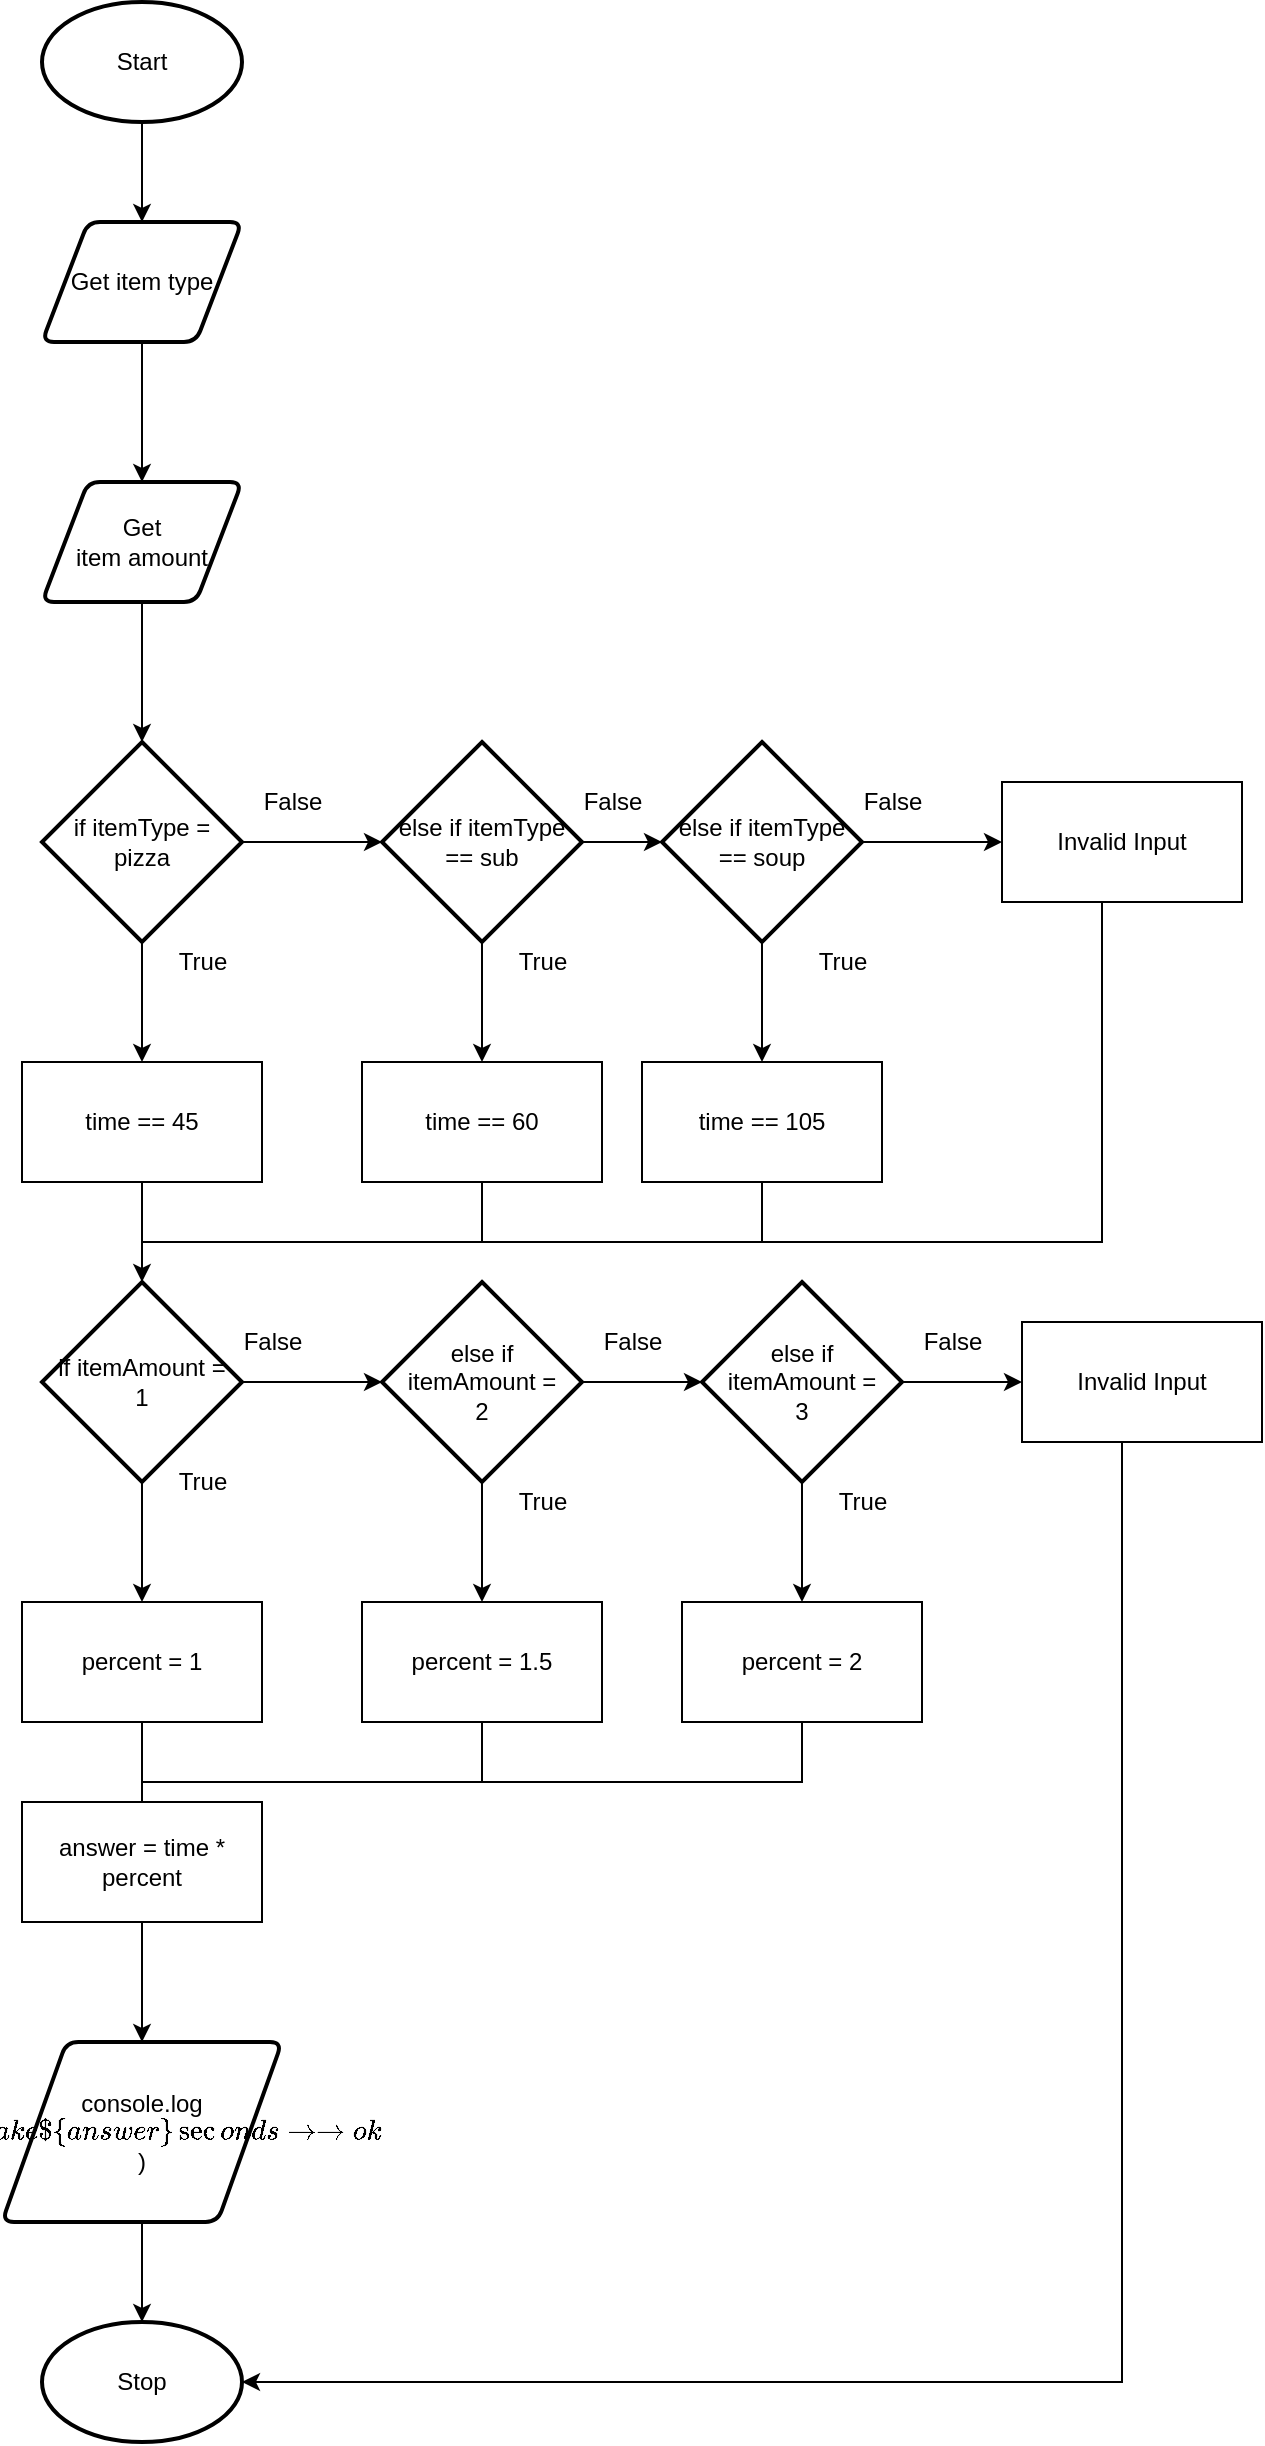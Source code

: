 <mxfile>
    <diagram id="Ba2hcxo2JjBfXLcQa--d" name="Page-1">
        <mxGraphModel dx="834" dy="711" grid="1" gridSize="10" guides="1" tooltips="1" connect="1" arrows="1" fold="1" page="1" pageScale="1" pageWidth="827" pageHeight="1169" math="0" shadow="0">
            <root>
                <mxCell id="0"/>
                <mxCell id="1" parent="0"/>
                <mxCell id="3" style="edgeStyle=none;html=1;" parent="1" source="2" target="4" edge="1">
                    <mxGeometry relative="1" as="geometry">
                        <mxPoint x="430" y="180" as="targetPoint"/>
                    </mxGeometry>
                </mxCell>
                <mxCell id="2" value="Start" style="strokeWidth=2;html=1;shape=mxgraph.flowchart.start_1;whiteSpace=wrap;" parent="1" vertex="1">
                    <mxGeometry x="380" y="40" width="100" height="60" as="geometry"/>
                </mxCell>
                <mxCell id="5" style="edgeStyle=none;html=1;" parent="1" source="4" edge="1">
                    <mxGeometry relative="1" as="geometry">
                        <mxPoint x="430" y="280" as="targetPoint"/>
                    </mxGeometry>
                </mxCell>
                <mxCell id="4" value="Get item type" style="shape=parallelogram;html=1;strokeWidth=2;perimeter=parallelogramPerimeter;whiteSpace=wrap;rounded=1;arcSize=12;size=0.23;" parent="1" vertex="1">
                    <mxGeometry x="380" y="150" width="100" height="60" as="geometry"/>
                </mxCell>
                <mxCell id="7" style="edgeStyle=none;html=1;" parent="1" source="6" edge="1">
                    <mxGeometry relative="1" as="geometry">
                        <mxPoint x="430" y="410" as="targetPoint"/>
                    </mxGeometry>
                </mxCell>
                <mxCell id="6" value="Get &lt;br&gt;item amount" style="shape=parallelogram;html=1;strokeWidth=2;perimeter=parallelogramPerimeter;whiteSpace=wrap;rounded=1;arcSize=12;size=0.23;" parent="1" vertex="1">
                    <mxGeometry x="380" y="280" width="100" height="60" as="geometry"/>
                </mxCell>
                <mxCell id="10" style="edgeStyle=none;html=1;" parent="1" source="9" edge="1">
                    <mxGeometry relative="1" as="geometry">
                        <mxPoint x="550" y="460" as="targetPoint"/>
                    </mxGeometry>
                </mxCell>
                <mxCell id="16" style="edgeStyle=none;html=1;" parent="1" source="9" edge="1">
                    <mxGeometry relative="1" as="geometry">
                        <mxPoint x="430" y="570" as="targetPoint"/>
                    </mxGeometry>
                </mxCell>
                <mxCell id="9" value="if itemType =&lt;br&gt;pizza" style="strokeWidth=2;html=1;shape=mxgraph.flowchart.decision;whiteSpace=wrap;" parent="1" vertex="1">
                    <mxGeometry x="380" y="410" width="100" height="100" as="geometry"/>
                </mxCell>
                <mxCell id="18" style="edgeStyle=none;html=1;exitX=0.5;exitY=1;exitDx=0;exitDy=0;exitPerimeter=0;entryX=0.5;entryY=0;entryDx=0;entryDy=0;" parent="1" source="11" target="19" edge="1">
                    <mxGeometry relative="1" as="geometry">
                        <mxPoint x="610" y="580" as="targetPoint"/>
                    </mxGeometry>
                </mxCell>
                <mxCell id="23" style="edgeStyle=none;html=1;entryX=0;entryY=0.5;entryDx=0;entryDy=0;entryPerimeter=0;" parent="1" source="11" target="22" edge="1">
                    <mxGeometry relative="1" as="geometry"/>
                </mxCell>
                <mxCell id="11" value="else if itemType == sub" style="strokeWidth=2;html=1;shape=mxgraph.flowchart.decision;whiteSpace=wrap;" parent="1" vertex="1">
                    <mxGeometry x="550" y="410" width="100" height="100" as="geometry"/>
                </mxCell>
                <mxCell id="13" value="True" style="text;html=1;align=center;verticalAlign=middle;resizable=0;points=[];autosize=1;strokeColor=none;fillColor=none;" parent="1" vertex="1">
                    <mxGeometry x="440" y="510" width="40" height="20" as="geometry"/>
                </mxCell>
                <mxCell id="28" style="edgeStyle=none;html=1;" parent="1" source="17" edge="1">
                    <mxGeometry relative="1" as="geometry">
                        <mxPoint x="430" y="680" as="targetPoint"/>
                    </mxGeometry>
                </mxCell>
                <mxCell id="17" value="time == 45" style="rounded=0;whiteSpace=wrap;html=1;" parent="1" vertex="1">
                    <mxGeometry x="370" y="570" width="120" height="60" as="geometry"/>
                </mxCell>
                <mxCell id="19" value="time == 60" style="rounded=0;whiteSpace=wrap;html=1;" parent="1" vertex="1">
                    <mxGeometry x="540" y="570" width="120" height="60" as="geometry"/>
                </mxCell>
                <mxCell id="24" style="edgeStyle=none;html=1;" parent="1" source="22" edge="1">
                    <mxGeometry relative="1" as="geometry">
                        <mxPoint x="740" y="570" as="targetPoint"/>
                    </mxGeometry>
                </mxCell>
                <mxCell id="27" style="edgeStyle=none;html=1;entryX=0;entryY=0.5;entryDx=0;entryDy=0;entryPerimeter=0;" parent="1" source="22" edge="1">
                    <mxGeometry relative="1" as="geometry">
                        <mxPoint x="860" y="460" as="targetPoint"/>
                    </mxGeometry>
                </mxCell>
                <mxCell id="22" value="else if itemType == soup" style="strokeWidth=2;html=1;shape=mxgraph.flowchart.decision;whiteSpace=wrap;" parent="1" vertex="1">
                    <mxGeometry x="690" y="410" width="100" height="100" as="geometry"/>
                </mxCell>
                <mxCell id="25" value="time == 105" style="rounded=0;whiteSpace=wrap;html=1;" parent="1" vertex="1">
                    <mxGeometry x="680" y="570" width="120" height="60" as="geometry"/>
                </mxCell>
                <mxCell id="31" style="edgeStyle=none;html=1;" parent="1" source="29" edge="1">
                    <mxGeometry relative="1" as="geometry">
                        <mxPoint x="430" y="840" as="targetPoint"/>
                    </mxGeometry>
                </mxCell>
                <mxCell id="45" style="edgeStyle=elbowEdgeStyle;rounded=0;html=1;" parent="1" source="29" target="34" edge="1">
                    <mxGeometry relative="1" as="geometry"/>
                </mxCell>
                <mxCell id="29" value="if itemAmount =&lt;br&gt;1" style="strokeWidth=2;html=1;shape=mxgraph.flowchart.decision;whiteSpace=wrap;" parent="1" vertex="1">
                    <mxGeometry x="380" y="680" width="100" height="100" as="geometry"/>
                </mxCell>
                <mxCell id="50" style="edgeStyle=elbowEdgeStyle;rounded=0;html=1;" parent="1" source="32" edge="1">
                    <mxGeometry relative="1" as="geometry">
                        <mxPoint x="430" y="980" as="targetPoint"/>
                    </mxGeometry>
                </mxCell>
                <mxCell id="32" value="percent = 1" style="rounded=0;whiteSpace=wrap;html=1;" parent="1" vertex="1">
                    <mxGeometry x="370" y="840" width="120" height="60" as="geometry"/>
                </mxCell>
                <mxCell id="36" style="edgeStyle=none;html=1;entryX=0.5;entryY=0;entryDx=0;entryDy=0;" parent="1" source="34" target="35" edge="1">
                    <mxGeometry relative="1" as="geometry"/>
                </mxCell>
                <mxCell id="46" style="edgeStyle=elbowEdgeStyle;rounded=0;html=1;" parent="1" source="34" edge="1">
                    <mxGeometry relative="1" as="geometry">
                        <mxPoint x="710" y="730" as="targetPoint"/>
                    </mxGeometry>
                </mxCell>
                <mxCell id="34" value="else if itemAmount =&lt;br&gt;2" style="strokeWidth=2;html=1;shape=mxgraph.flowchart.decision;whiteSpace=wrap;" parent="1" vertex="1">
                    <mxGeometry x="550" y="680" width="100" height="100" as="geometry"/>
                </mxCell>
                <mxCell id="35" value="percent = 1.5" style="rounded=0;whiteSpace=wrap;html=1;" parent="1" vertex="1">
                    <mxGeometry x="540" y="840" width="120" height="60" as="geometry"/>
                </mxCell>
                <mxCell id="37" value="" style="endArrow=none;html=1;exitX=0.5;exitY=1;exitDx=0;exitDy=0;" parent="1" source="19" edge="1">
                    <mxGeometry width="50" height="50" relative="1" as="geometry">
                        <mxPoint x="660" y="710" as="sourcePoint"/>
                        <mxPoint x="600" y="660" as="targetPoint"/>
                    </mxGeometry>
                </mxCell>
                <mxCell id="39" value="" style="endArrow=none;html=1;exitX=0.5;exitY=1;exitDx=0;exitDy=0;edgeStyle=elbowEdgeStyle;rounded=0;" parent="1" source="25" edge="1">
                    <mxGeometry width="50" height="50" relative="1" as="geometry">
                        <mxPoint x="740" y="660" as="sourcePoint"/>
                        <mxPoint x="430" y="660" as="targetPoint"/>
                        <Array as="points">
                            <mxPoint x="740" y="680"/>
                        </Array>
                    </mxGeometry>
                </mxCell>
                <mxCell id="40" value="False" style="text;html=1;align=center;verticalAlign=middle;resizable=0;points=[];autosize=1;strokeColor=none;fillColor=none;" parent="1" vertex="1">
                    <mxGeometry x="780" y="430" width="50" height="20" as="geometry"/>
                </mxCell>
                <mxCell id="41" value="False" style="text;html=1;align=center;verticalAlign=middle;resizable=0;points=[];autosize=1;strokeColor=none;fillColor=none;" parent="1" vertex="1">
                    <mxGeometry x="640" y="430" width="50" height="20" as="geometry"/>
                </mxCell>
                <mxCell id="42" value="True" style="text;html=1;align=center;verticalAlign=middle;resizable=0;points=[];autosize=1;strokeColor=none;fillColor=none;" parent="1" vertex="1">
                    <mxGeometry x="610" y="510" width="40" height="20" as="geometry"/>
                </mxCell>
                <mxCell id="43" value="False" style="text;html=1;align=center;verticalAlign=middle;resizable=0;points=[];autosize=1;strokeColor=none;fillColor=none;" parent="1" vertex="1">
                    <mxGeometry x="480" y="430" width="50" height="20" as="geometry"/>
                </mxCell>
                <mxCell id="44" value="True" style="text;html=1;align=center;verticalAlign=middle;resizable=0;points=[];autosize=1;strokeColor=none;fillColor=none;" parent="1" vertex="1">
                    <mxGeometry x="760" y="510" width="40" height="20" as="geometry"/>
                </mxCell>
                <mxCell id="48" style="edgeStyle=elbowEdgeStyle;rounded=0;html=1;entryX=0.5;entryY=0;entryDx=0;entryDy=0;" parent="1" source="47" target="49" edge="1">
                    <mxGeometry relative="1" as="geometry">
                        <mxPoint x="760" y="830" as="targetPoint"/>
                    </mxGeometry>
                </mxCell>
                <mxCell id="54" style="edgeStyle=none;html=1;" parent="1" source="47" edge="1">
                    <mxGeometry relative="1" as="geometry">
                        <mxPoint x="870" y="730" as="targetPoint"/>
                    </mxGeometry>
                </mxCell>
                <mxCell id="47" value="else if itemAmount =&lt;br&gt;3" style="strokeWidth=2;html=1;shape=mxgraph.flowchart.decision;whiteSpace=wrap;" parent="1" vertex="1">
                    <mxGeometry x="710" y="680" width="100" height="100" as="geometry"/>
                </mxCell>
                <mxCell id="49" value="percent = 2" style="rounded=0;whiteSpace=wrap;html=1;" parent="1" vertex="1">
                    <mxGeometry x="700" y="840" width="120" height="60" as="geometry"/>
                </mxCell>
                <mxCell id="52" style="edgeStyle=elbowEdgeStyle;rounded=0;html=1;entryX=0.5;entryY=0;entryDx=0;entryDy=0;" parent="1" source="51" target="66" edge="1">
                    <mxGeometry relative="1" as="geometry">
                        <mxPoint x="430" y="1090" as="targetPoint"/>
                    </mxGeometry>
                </mxCell>
                <mxCell id="51" value="answer = time * percent" style="rounded=0;whiteSpace=wrap;html=1;" parent="1" vertex="1">
                    <mxGeometry x="370" y="940" width="120" height="60" as="geometry"/>
                </mxCell>
                <mxCell id="53" value="Stop" style="strokeWidth=2;html=1;shape=mxgraph.flowchart.start_1;whiteSpace=wrap;" parent="1" vertex="1">
                    <mxGeometry x="380" y="1200" width="100" height="60" as="geometry"/>
                </mxCell>
                <mxCell id="57" value="Invalid Input" style="rounded=0;whiteSpace=wrap;html=1;" parent="1" vertex="1">
                    <mxGeometry x="860" y="430" width="120" height="60" as="geometry"/>
                </mxCell>
                <mxCell id="58" value="" style="endArrow=none;html=1;exitX=0.5;exitY=1;exitDx=0;exitDy=0;rounded=0;edgeStyle=elbowEdgeStyle;" parent="1" source="57" edge="1">
                    <mxGeometry width="50" height="50" relative="1" as="geometry">
                        <mxPoint x="870" y="630" as="sourcePoint"/>
                        <mxPoint x="740" y="660" as="targetPoint"/>
                        <Array as="points">
                            <mxPoint x="910" y="670"/>
                        </Array>
                    </mxGeometry>
                </mxCell>
                <mxCell id="65" style="edgeStyle=elbowEdgeStyle;rounded=0;html=1;entryX=1;entryY=0.5;entryDx=0;entryDy=0;entryPerimeter=0;" parent="1" source="60" target="53" edge="1">
                    <mxGeometry relative="1" as="geometry">
                        <Array as="points">
                            <mxPoint x="920" y="1000"/>
                        </Array>
                    </mxGeometry>
                </mxCell>
                <mxCell id="60" value="Invalid Input" style="rounded=0;whiteSpace=wrap;html=1;" parent="1" vertex="1">
                    <mxGeometry x="870" y="700" width="120" height="60" as="geometry"/>
                </mxCell>
                <mxCell id="62" value="" style="endArrow=none;html=1;exitX=0.5;exitY=1;exitDx=0;exitDy=0;rounded=0;edgeStyle=elbowEdgeStyle;" parent="1" source="35" edge="1">
                    <mxGeometry width="50" height="50" relative="1" as="geometry">
                        <mxPoint x="610" y="640" as="sourcePoint"/>
                        <mxPoint x="430" y="930" as="targetPoint"/>
                        <Array as="points">
                            <mxPoint x="600" y="930"/>
                        </Array>
                    </mxGeometry>
                </mxCell>
                <mxCell id="63" value="" style="endArrow=none;html=1;exitX=0.5;exitY=1;exitDx=0;exitDy=0;rounded=0;edgeStyle=elbowEdgeStyle;" parent="1" edge="1">
                    <mxGeometry width="50" height="50" relative="1" as="geometry">
                        <mxPoint x="760" y="900" as="sourcePoint"/>
                        <mxPoint x="590" y="930" as="targetPoint"/>
                        <Array as="points">
                            <mxPoint x="760" y="920"/>
                        </Array>
                    </mxGeometry>
                </mxCell>
                <mxCell id="67" style="edgeStyle=none;html=1;entryX=0.5;entryY=0;entryDx=0;entryDy=0;entryPerimeter=0;" parent="1" source="66" target="53" edge="1">
                    <mxGeometry relative="1" as="geometry"/>
                </mxCell>
                <mxCell id="66" value="console.log&lt;br&gt;(`It will take &lt;br&gt;${answer} &lt;br&gt;seconds to took`)" style="shape=parallelogram;html=1;strokeWidth=2;perimeter=parallelogramPerimeter;whiteSpace=wrap;rounded=1;arcSize=12;size=0.23;" parent="1" vertex="1">
                    <mxGeometry x="360" y="1060" width="140" height="90" as="geometry"/>
                </mxCell>
                <mxCell id="68" value="False" style="text;html=1;align=center;verticalAlign=middle;resizable=0;points=[];autosize=1;strokeColor=none;fillColor=none;" vertex="1" parent="1">
                    <mxGeometry x="470" y="700" width="50" height="20" as="geometry"/>
                </mxCell>
                <mxCell id="69" value="True" style="text;html=1;align=center;verticalAlign=middle;resizable=0;points=[];autosize=1;strokeColor=none;fillColor=none;" vertex="1" parent="1">
                    <mxGeometry x="440" y="770" width="40" height="20" as="geometry"/>
                </mxCell>
                <mxCell id="73" value="True" style="text;html=1;align=center;verticalAlign=middle;resizable=0;points=[];autosize=1;strokeColor=none;fillColor=none;" vertex="1" parent="1">
                    <mxGeometry x="610" y="780" width="40" height="20" as="geometry"/>
                </mxCell>
                <mxCell id="74" value="True" style="text;html=1;align=center;verticalAlign=middle;resizable=0;points=[];autosize=1;strokeColor=none;fillColor=none;" vertex="1" parent="1">
                    <mxGeometry x="770" y="780" width="40" height="20" as="geometry"/>
                </mxCell>
                <mxCell id="75" value="False" style="text;html=1;align=center;verticalAlign=middle;resizable=0;points=[];autosize=1;strokeColor=none;fillColor=none;" vertex="1" parent="1">
                    <mxGeometry x="650" y="700" width="50" height="20" as="geometry"/>
                </mxCell>
                <mxCell id="76" value="False" style="text;html=1;align=center;verticalAlign=middle;resizable=0;points=[];autosize=1;strokeColor=none;fillColor=none;" vertex="1" parent="1">
                    <mxGeometry x="810" y="700" width="50" height="20" as="geometry"/>
                </mxCell>
            </root>
        </mxGraphModel>
    </diagram>
</mxfile>